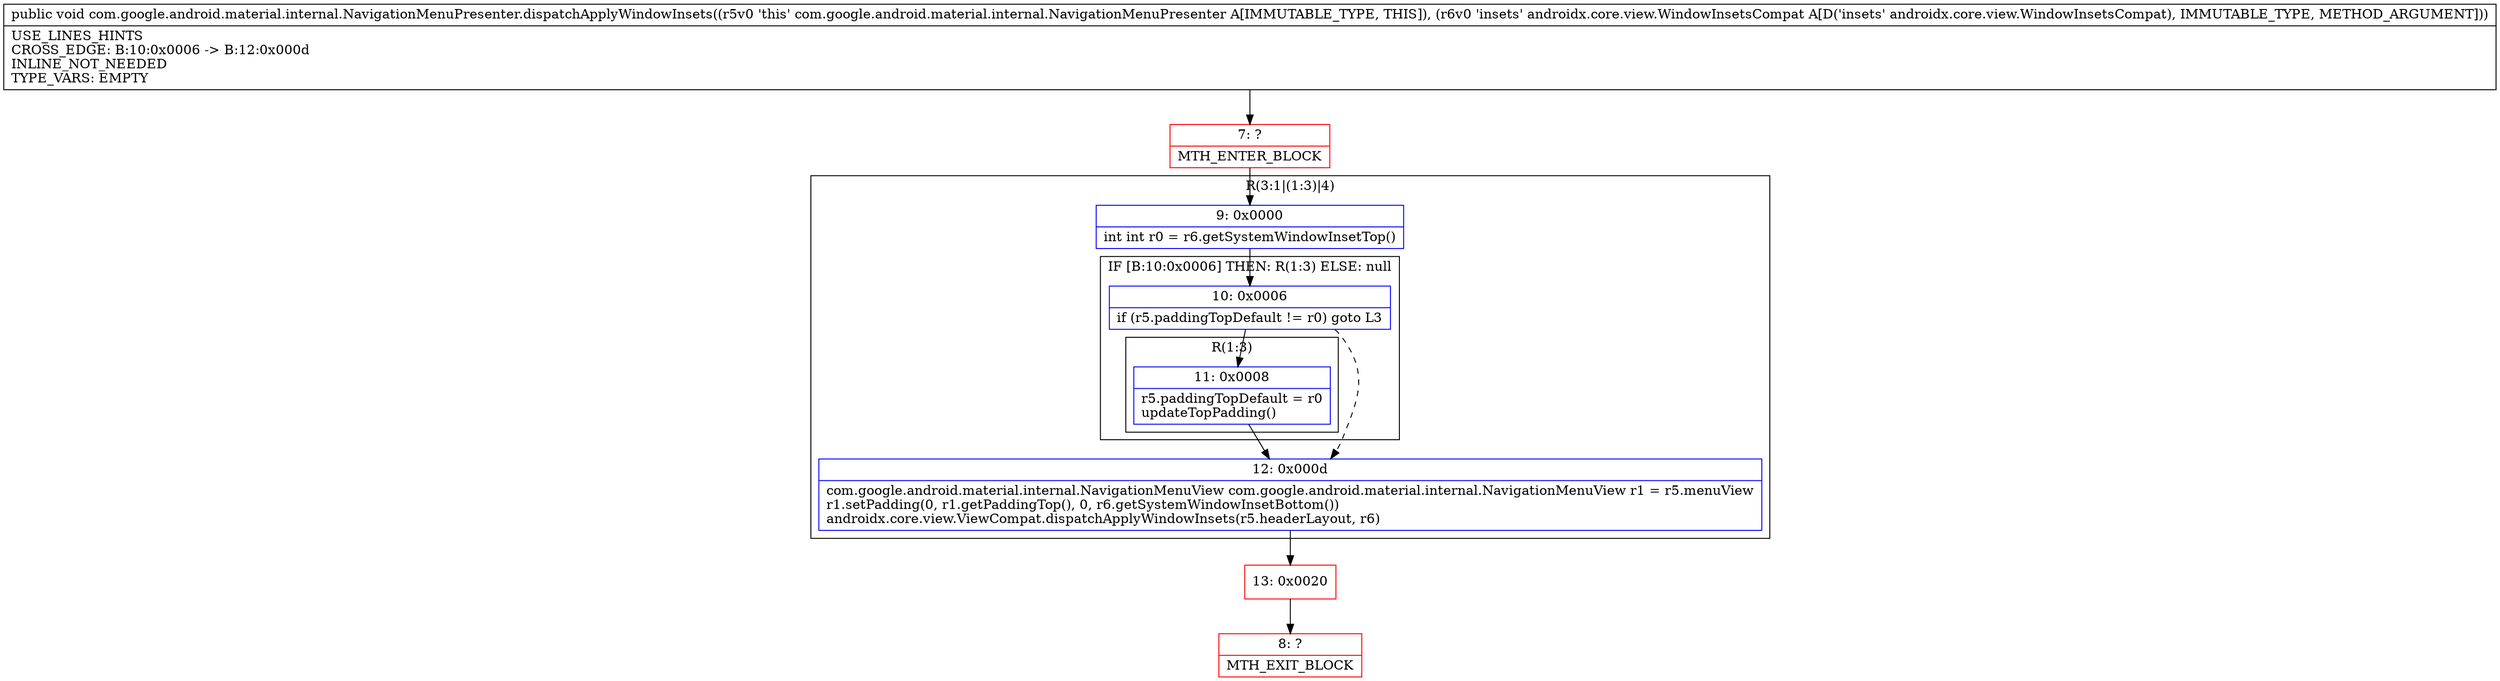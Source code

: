digraph "CFG forcom.google.android.material.internal.NavigationMenuPresenter.dispatchApplyWindowInsets(Landroidx\/core\/view\/WindowInsetsCompat;)V" {
subgraph cluster_Region_896284417 {
label = "R(3:1|(1:3)|4)";
node [shape=record,color=blue];
Node_9 [shape=record,label="{9\:\ 0x0000|int int r0 = r6.getSystemWindowInsetTop()\l}"];
subgraph cluster_IfRegion_548808096 {
label = "IF [B:10:0x0006] THEN: R(1:3) ELSE: null";
node [shape=record,color=blue];
Node_10 [shape=record,label="{10\:\ 0x0006|if (r5.paddingTopDefault != r0) goto L3\l}"];
subgraph cluster_Region_861240397 {
label = "R(1:3)";
node [shape=record,color=blue];
Node_11 [shape=record,label="{11\:\ 0x0008|r5.paddingTopDefault = r0\lupdateTopPadding()\l}"];
}
}
Node_12 [shape=record,label="{12\:\ 0x000d|com.google.android.material.internal.NavigationMenuView com.google.android.material.internal.NavigationMenuView r1 = r5.menuView\lr1.setPadding(0, r1.getPaddingTop(), 0, r6.getSystemWindowInsetBottom())\landroidx.core.view.ViewCompat.dispatchApplyWindowInsets(r5.headerLayout, r6)\l}"];
}
Node_7 [shape=record,color=red,label="{7\:\ ?|MTH_ENTER_BLOCK\l}"];
Node_13 [shape=record,color=red,label="{13\:\ 0x0020}"];
Node_8 [shape=record,color=red,label="{8\:\ ?|MTH_EXIT_BLOCK\l}"];
MethodNode[shape=record,label="{public void com.google.android.material.internal.NavigationMenuPresenter.dispatchApplyWindowInsets((r5v0 'this' com.google.android.material.internal.NavigationMenuPresenter A[IMMUTABLE_TYPE, THIS]), (r6v0 'insets' androidx.core.view.WindowInsetsCompat A[D('insets' androidx.core.view.WindowInsetsCompat), IMMUTABLE_TYPE, METHOD_ARGUMENT]))  | USE_LINES_HINTS\lCROSS_EDGE: B:10:0x0006 \-\> B:12:0x000d\lINLINE_NOT_NEEDED\lTYPE_VARS: EMPTY\l}"];
MethodNode -> Node_7;Node_9 -> Node_10;
Node_10 -> Node_11;
Node_10 -> Node_12[style=dashed];
Node_11 -> Node_12;
Node_12 -> Node_13;
Node_7 -> Node_9;
Node_13 -> Node_8;
}

